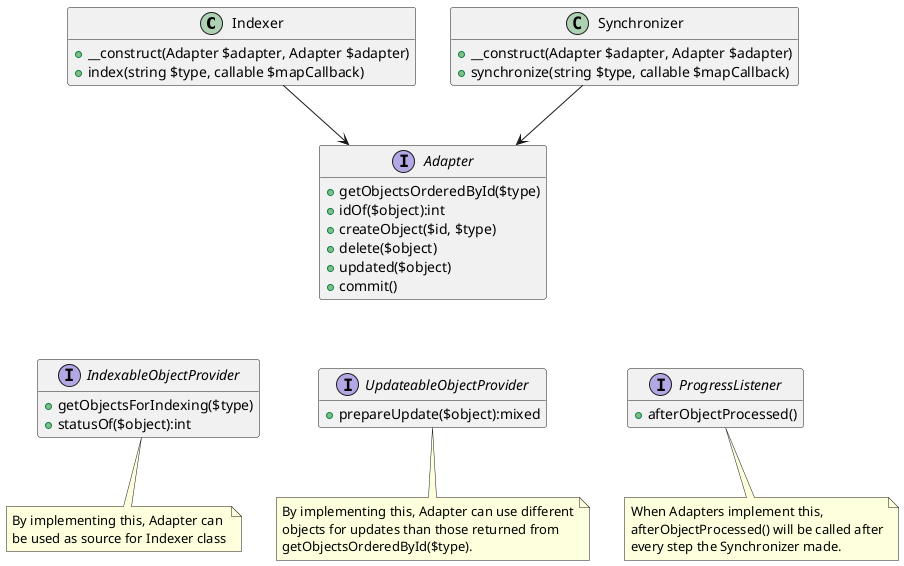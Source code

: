 @startuml

hide empty methods
hide empty fields

class Indexer {
    +__construct(Adapter $adapter, Adapter $adapter)
    +index(string $type, callable $mapCallback)
}

class Synchronizer {
    +__construct(Adapter $adapter, Adapter $adapter)
    +synchronize(string $type, callable $mapCallback)
}

interface Adapter {
    +getObjectsOrderedById($type)
    +idOf($object):int
    +createObject($id, $type)
    +delete($object)
    +updated($object)
    +commit()
}

interface IndexableObjectProvider {
    +getObjectsForIndexing($type)
    +statusOf($object):int
}
note bottom: By implementing this, Adapter can\nbe used as source for Indexer class

interface UpdateableObjectProvider {
    +prepareUpdate($object):mixed
}
note bottom: By implementing this, Adapter can use different\nobjects for updates than those returned from\ngetObjectsOrderedById($type).

interface ProgressListener {
    +afterObjectProcessed()
}
note bottom: When Adapters implement this,\nafterObjectProcessed() will be called after\nevery step the Synchronizer made.

Synchronizer --> Adapter
Indexer --> Adapter
Adapter -[hidden]-> IndexableObjectProvider
Adapter -[hidden]-> UpdateableObjectProvider
Adapter -[hidden]-> ProgressListener

@enduml
